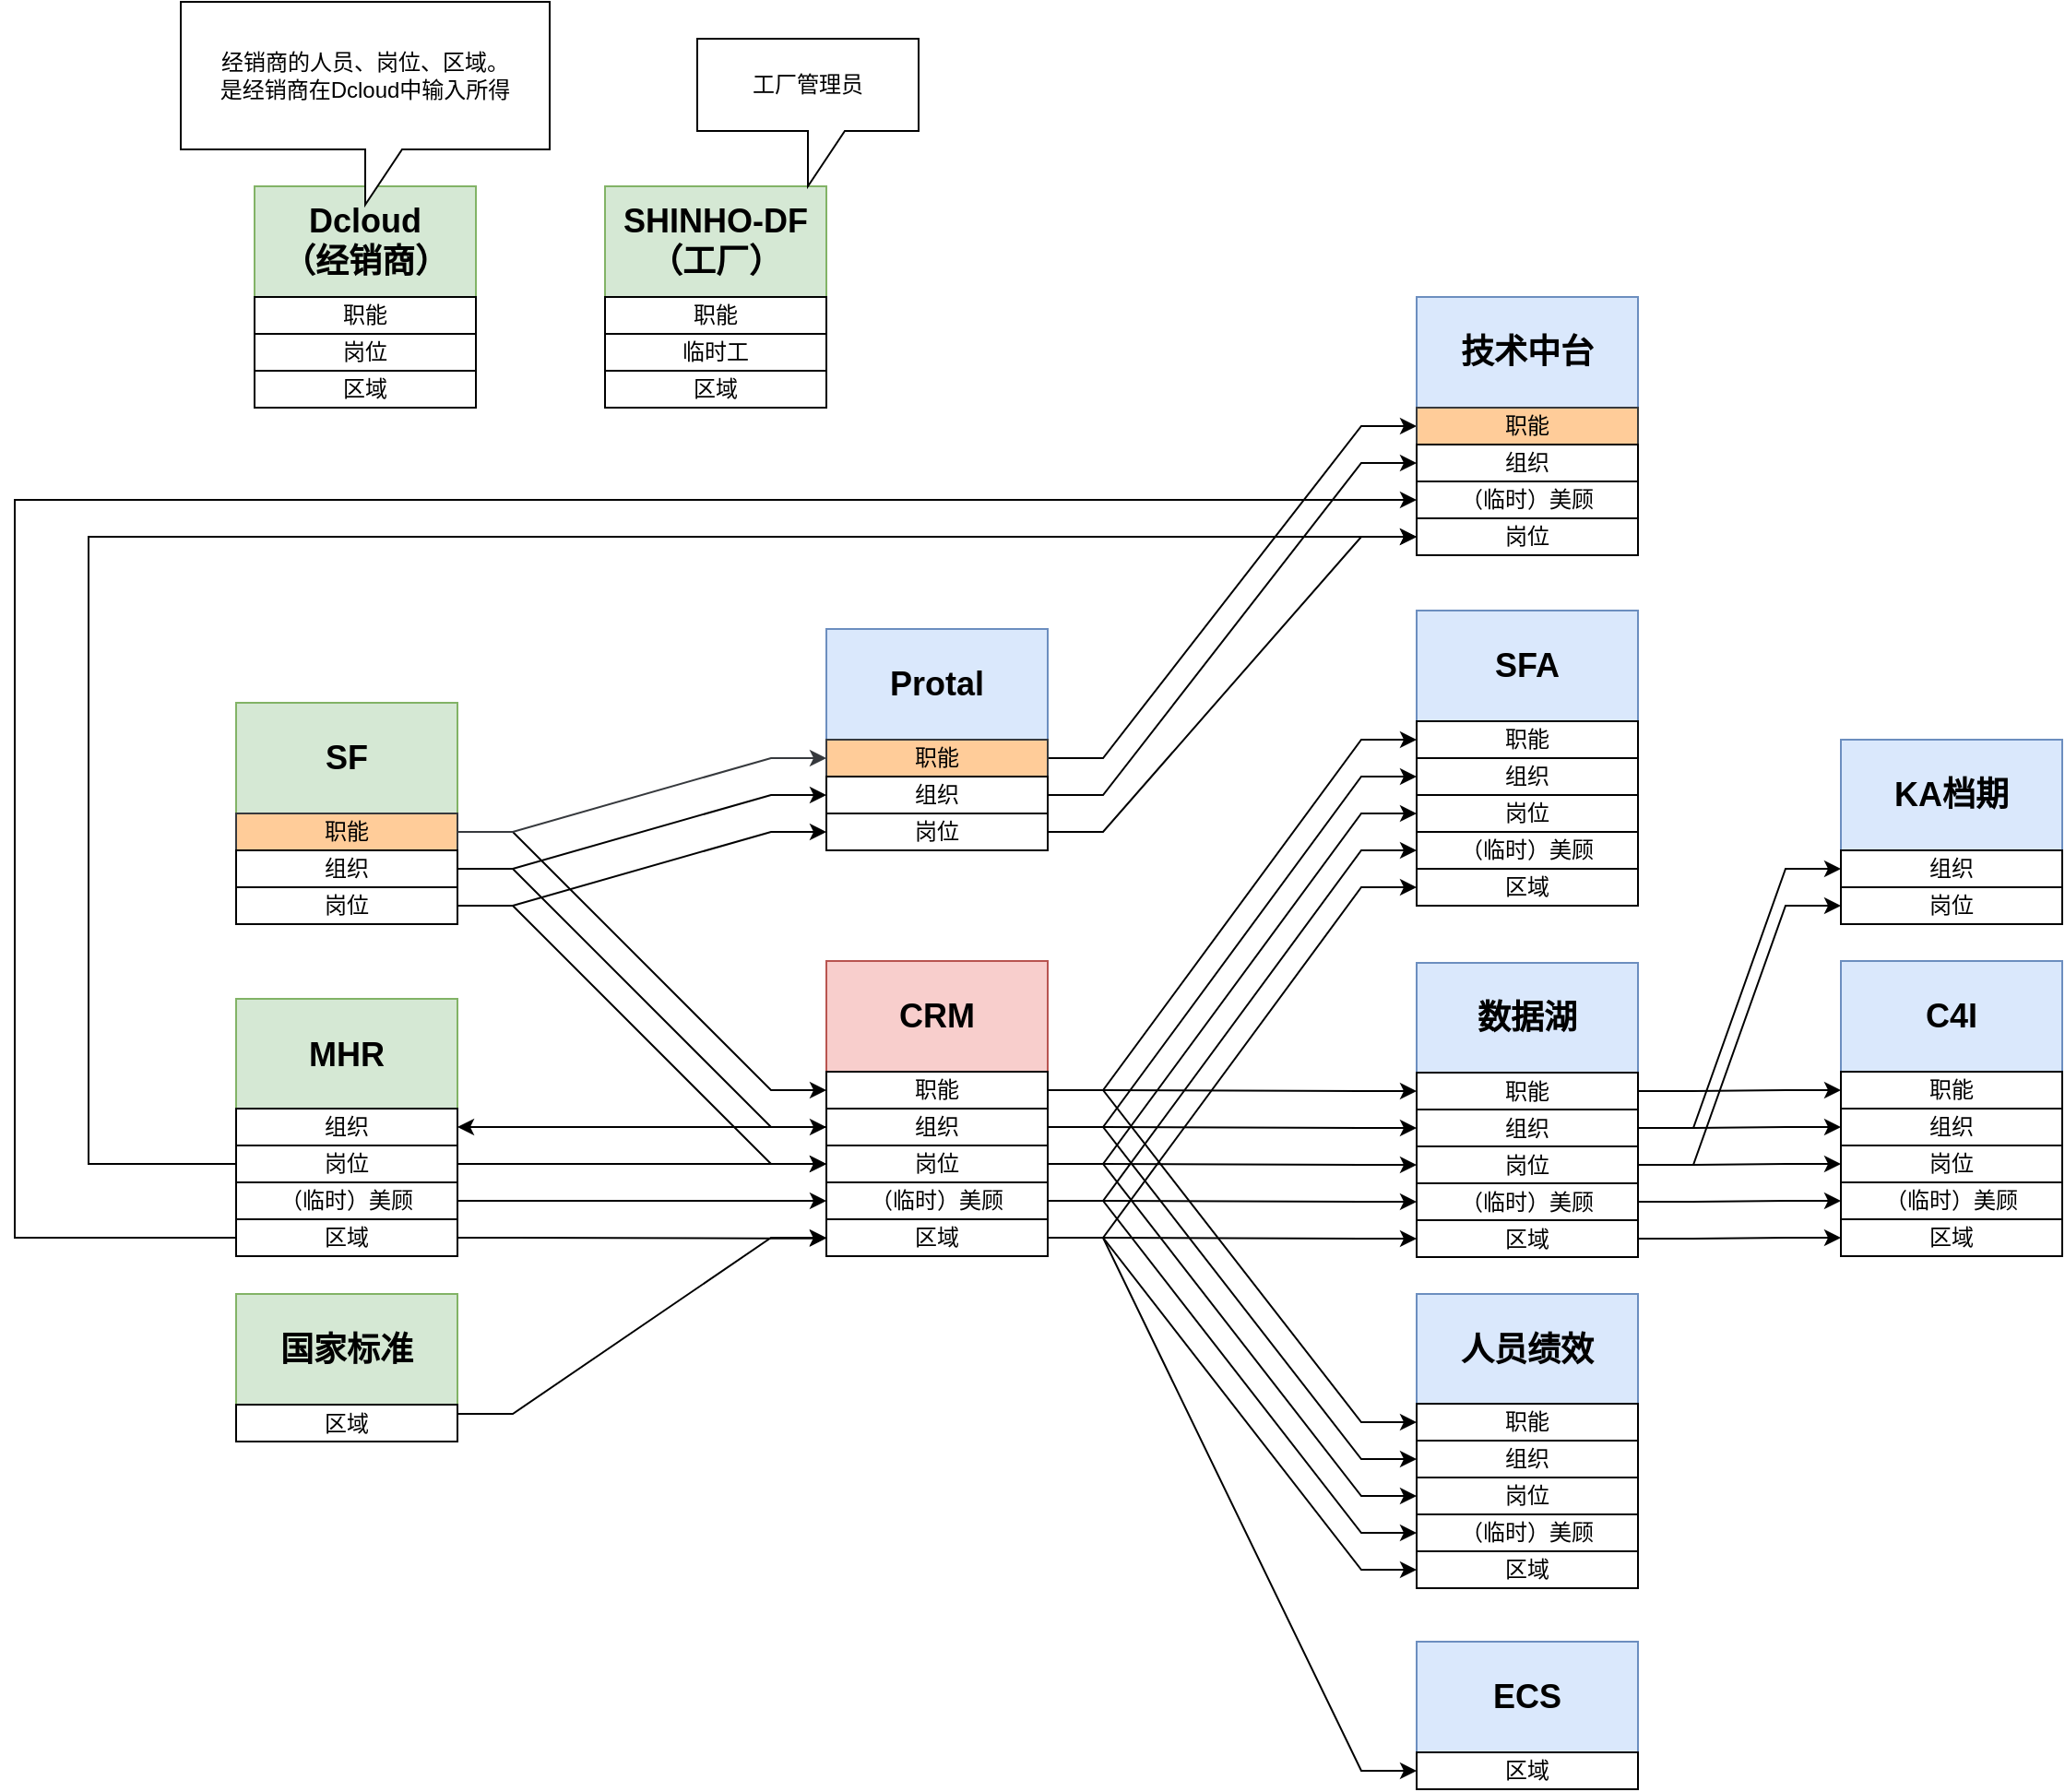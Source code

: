 <mxfile version="24.0.7" type="github">
  <diagram name="第 1 页" id="Gs3_jzng7EKterP3eEq9">
    <mxGraphModel dx="2000" dy="733" grid="1" gridSize="10" guides="1" tooltips="1" connect="1" arrows="1" fold="1" page="1" pageScale="1" pageWidth="827" pageHeight="1169" math="0" shadow="0">
      <root>
        <mxCell id="0" />
        <mxCell id="1" parent="0" />
        <mxCell id="XSxpiQSVj5RqR9Qi4vsM-1" value="&lt;font style=&quot;font-size: 18px;&quot;&gt;&lt;b&gt;CRM&lt;/b&gt;&lt;/font&gt;" style="rounded=0;whiteSpace=wrap;html=1;fillColor=#f8cecc;strokeColor=#b85450;" parent="1" vertex="1">
          <mxGeometry x="230" y="800" width="120" height="60" as="geometry" />
        </mxCell>
        <mxCell id="XSxpiQSVj5RqR9Qi4vsM-2" value="&lt;span style=&quot;font-size: 18px;&quot;&gt;&lt;b&gt;SF&lt;/b&gt;&lt;/span&gt;" style="rounded=0;whiteSpace=wrap;html=1;fillColor=#d5e8d4;strokeColor=#82b366;" parent="1" vertex="1">
          <mxGeometry x="-90" y="660" width="120" height="60" as="geometry" />
        </mxCell>
        <mxCell id="XSxpiQSVj5RqR9Qi4vsM-4" value="&lt;span style=&quot;font-size: 18px;&quot;&gt;&lt;b&gt;数据湖&lt;/b&gt;&lt;/span&gt;" style="rounded=0;whiteSpace=wrap;html=1;fillColor=#dae8fc;strokeColor=#6c8ebf;" parent="1" vertex="1">
          <mxGeometry x="550" y="801" width="120" height="60" as="geometry" />
        </mxCell>
        <mxCell id="XSxpiQSVj5RqR9Qi4vsM-44" style="edgeStyle=entityRelationEdgeStyle;rounded=0;orthogonalLoop=1;jettySize=auto;html=1;exitX=1;exitY=0.5;exitDx=0;exitDy=0;entryX=0;entryY=0.5;entryDx=0;entryDy=0;elbow=vertical;" parent="1" source="XSxpiQSVj5RqR9Qi4vsM-11" target="XSxpiQSVj5RqR9Qi4vsM-27" edge="1">
          <mxGeometry relative="1" as="geometry" />
        </mxCell>
        <mxCell id="XSxpiQSVj5RqR9Qi4vsM-93" style="edgeStyle=entityRelationEdgeStyle;rounded=0;orthogonalLoop=1;jettySize=auto;html=1;exitX=1;exitY=0.5;exitDx=0;exitDy=0;entryX=0;entryY=0.5;entryDx=0;entryDy=0;elbow=vertical;fillColor=#ffcc99;strokeColor=#36393d;" parent="1" source="XSxpiQSVj5RqR9Qi4vsM-11" target="XSxpiQSVj5RqR9Qi4vsM-90" edge="1">
          <mxGeometry relative="1" as="geometry" />
        </mxCell>
        <mxCell id="XSxpiQSVj5RqR9Qi4vsM-11" value="职能" style="rounded=0;whiteSpace=wrap;html=1;fillColor=#ffcc99;strokeColor=#36393d;" parent="1" vertex="1">
          <mxGeometry x="-90" y="720" width="120" height="20" as="geometry" />
        </mxCell>
        <mxCell id="XSxpiQSVj5RqR9Qi4vsM-45" style="edgeStyle=entityRelationEdgeStyle;rounded=0;orthogonalLoop=1;jettySize=auto;html=1;exitX=1;exitY=0.5;exitDx=0;exitDy=0;entryX=0;entryY=0.5;entryDx=0;entryDy=0;elbow=vertical;" parent="1" source="XSxpiQSVj5RqR9Qi4vsM-25" target="XSxpiQSVj5RqR9Qi4vsM-28" edge="1">
          <mxGeometry relative="1" as="geometry" />
        </mxCell>
        <mxCell id="XSxpiQSVj5RqR9Qi4vsM-94" style="edgeStyle=entityRelationEdgeStyle;rounded=0;orthogonalLoop=1;jettySize=auto;html=1;exitX=1;exitY=0.5;exitDx=0;exitDy=0;entryX=0;entryY=0.5;entryDx=0;entryDy=0;elbow=vertical;" parent="1" source="XSxpiQSVj5RqR9Qi4vsM-25" target="XSxpiQSVj5RqR9Qi4vsM-91" edge="1">
          <mxGeometry relative="1" as="geometry" />
        </mxCell>
        <mxCell id="XSxpiQSVj5RqR9Qi4vsM-25" value="组织" style="rounded=0;whiteSpace=wrap;html=1;" parent="1" vertex="1">
          <mxGeometry x="-90" y="740" width="120" height="20" as="geometry" />
        </mxCell>
        <mxCell id="XSxpiQSVj5RqR9Qi4vsM-46" style="edgeStyle=entityRelationEdgeStyle;rounded=0;orthogonalLoop=1;jettySize=auto;html=1;exitX=1;exitY=0.5;exitDx=0;exitDy=0;entryX=0;entryY=0.5;entryDx=0;entryDy=0;elbow=vertical;" parent="1" source="XSxpiQSVj5RqR9Qi4vsM-26" target="XSxpiQSVj5RqR9Qi4vsM-29" edge="1">
          <mxGeometry relative="1" as="geometry" />
        </mxCell>
        <mxCell id="XSxpiQSVj5RqR9Qi4vsM-95" style="edgeStyle=entityRelationEdgeStyle;rounded=0;orthogonalLoop=1;jettySize=auto;html=1;exitX=1;exitY=0.5;exitDx=0;exitDy=0;entryX=0;entryY=0.5;entryDx=0;entryDy=0;elbow=vertical;" parent="1" source="XSxpiQSVj5RqR9Qi4vsM-26" target="XSxpiQSVj5RqR9Qi4vsM-92" edge="1">
          <mxGeometry relative="1" as="geometry" />
        </mxCell>
        <mxCell id="XSxpiQSVj5RqR9Qi4vsM-26" value="岗位" style="rounded=0;whiteSpace=wrap;html=1;" parent="1" vertex="1">
          <mxGeometry x="-90" y="760" width="120" height="20" as="geometry" />
        </mxCell>
        <mxCell id="XSxpiQSVj5RqR9Qi4vsM-60" style="edgeStyle=entityRelationEdgeStyle;rounded=0;orthogonalLoop=1;jettySize=auto;html=1;exitX=1;exitY=0.5;exitDx=0;exitDy=0;entryX=0;entryY=0.5;entryDx=0;entryDy=0;elbow=vertical;" parent="1" source="XSxpiQSVj5RqR9Qi4vsM-27" target="XSxpiQSVj5RqR9Qi4vsM-56" edge="1">
          <mxGeometry relative="1" as="geometry" />
        </mxCell>
        <mxCell id="XSxpiQSVj5RqR9Qi4vsM-83" style="edgeStyle=entityRelationEdgeStyle;rounded=0;orthogonalLoop=1;jettySize=auto;html=1;exitX=1;exitY=0.5;exitDx=0;exitDy=0;entryX=0;entryY=0.5;entryDx=0;entryDy=0;elbow=vertical;" parent="1" source="XSxpiQSVj5RqR9Qi4vsM-27" target="XSxpiQSVj5RqR9Qi4vsM-78" edge="1">
          <mxGeometry relative="1" as="geometry" />
        </mxCell>
        <mxCell id="XSxpiQSVj5RqR9Qi4vsM-109" style="edgeStyle=entityRelationEdgeStyle;rounded=0;orthogonalLoop=1;jettySize=auto;html=1;exitX=1;exitY=0.5;exitDx=0;exitDy=0;entryX=0;entryY=0.5;entryDx=0;entryDy=0;elbow=vertical;" parent="1" source="XSxpiQSVj5RqR9Qi4vsM-27" target="XSxpiQSVj5RqR9Qi4vsM-104" edge="1">
          <mxGeometry relative="1" as="geometry" />
        </mxCell>
        <mxCell id="XSxpiQSVj5RqR9Qi4vsM-27" value="职能" style="rounded=0;whiteSpace=wrap;html=1;" parent="1" vertex="1">
          <mxGeometry x="230" y="860" width="120" height="20" as="geometry" />
        </mxCell>
        <mxCell id="XSxpiQSVj5RqR9Qi4vsM-61" style="edgeStyle=entityRelationEdgeStyle;rounded=0;orthogonalLoop=1;jettySize=auto;html=1;exitX=1;exitY=0.5;exitDx=0;exitDy=0;entryX=0;entryY=0.5;entryDx=0;entryDy=0;elbow=vertical;" parent="1" source="XSxpiQSVj5RqR9Qi4vsM-28" target="XSxpiQSVj5RqR9Qi4vsM-57" edge="1">
          <mxGeometry relative="1" as="geometry" />
        </mxCell>
        <mxCell id="XSxpiQSVj5RqR9Qi4vsM-84" style="edgeStyle=entityRelationEdgeStyle;rounded=0;orthogonalLoop=1;jettySize=auto;html=1;exitX=1;exitY=0.5;exitDx=0;exitDy=0;entryX=0;entryY=0.5;entryDx=0;entryDy=0;elbow=vertical;" parent="1" source="XSxpiQSVj5RqR9Qi4vsM-28" target="XSxpiQSVj5RqR9Qi4vsM-79" edge="1">
          <mxGeometry relative="1" as="geometry" />
        </mxCell>
        <mxCell id="XSxpiQSVj5RqR9Qi4vsM-101" style="edgeStyle=entityRelationEdgeStyle;rounded=0;orthogonalLoop=1;jettySize=auto;html=1;exitX=0;exitY=0.5;exitDx=0;exitDy=0;entryX=1;entryY=0.5;entryDx=0;entryDy=0;elbow=vertical;" parent="1" source="XSxpiQSVj5RqR9Qi4vsM-28" target="XSxpiQSVj5RqR9Qi4vsM-100" edge="1">
          <mxGeometry relative="1" as="geometry" />
        </mxCell>
        <mxCell id="XSxpiQSVj5RqR9Qi4vsM-110" style="edgeStyle=entityRelationEdgeStyle;rounded=0;orthogonalLoop=1;jettySize=auto;html=1;exitX=1;exitY=0.5;exitDx=0;exitDy=0;entryX=0;entryY=0.5;entryDx=0;entryDy=0;elbow=vertical;" parent="1" source="XSxpiQSVj5RqR9Qi4vsM-28" target="XSxpiQSVj5RqR9Qi4vsM-105" edge="1">
          <mxGeometry relative="1" as="geometry" />
        </mxCell>
        <mxCell id="XSxpiQSVj5RqR9Qi4vsM-28" value="组织" style="rounded=0;whiteSpace=wrap;html=1;" parent="1" vertex="1">
          <mxGeometry x="230" y="880" width="120" height="20" as="geometry" />
        </mxCell>
        <mxCell id="XSxpiQSVj5RqR9Qi4vsM-62" style="edgeStyle=entityRelationEdgeStyle;rounded=0;orthogonalLoop=1;jettySize=auto;html=1;exitX=1;exitY=0.5;exitDx=0;exitDy=0;entryX=0;entryY=0.5;entryDx=0;entryDy=0;elbow=vertical;" parent="1" source="XSxpiQSVj5RqR9Qi4vsM-29" target="XSxpiQSVj5RqR9Qi4vsM-58" edge="1">
          <mxGeometry relative="1" as="geometry" />
        </mxCell>
        <mxCell id="XSxpiQSVj5RqR9Qi4vsM-85" style="edgeStyle=entityRelationEdgeStyle;rounded=0;orthogonalLoop=1;jettySize=auto;html=1;exitX=1;exitY=0.5;exitDx=0;exitDy=0;entryX=0;entryY=0.5;entryDx=0;entryDy=0;elbow=vertical;" parent="1" source="XSxpiQSVj5RqR9Qi4vsM-29" target="XSxpiQSVj5RqR9Qi4vsM-80" edge="1">
          <mxGeometry relative="1" as="geometry" />
        </mxCell>
        <mxCell id="XSxpiQSVj5RqR9Qi4vsM-111" style="edgeStyle=entityRelationEdgeStyle;rounded=0;orthogonalLoop=1;jettySize=auto;html=1;exitX=1;exitY=0.5;exitDx=0;exitDy=0;entryX=0;entryY=0.5;entryDx=0;entryDy=0;elbow=vertical;" parent="1" source="XSxpiQSVj5RqR9Qi4vsM-29" target="XSxpiQSVj5RqR9Qi4vsM-106" edge="1">
          <mxGeometry relative="1" as="geometry" />
        </mxCell>
        <mxCell id="XSxpiQSVj5RqR9Qi4vsM-29" value="岗位" style="rounded=0;whiteSpace=wrap;html=1;" parent="1" vertex="1">
          <mxGeometry x="230" y="900" width="120" height="20" as="geometry" />
        </mxCell>
        <mxCell id="XSxpiQSVj5RqR9Qi4vsM-67" style="edgeStyle=entityRelationEdgeStyle;rounded=0;orthogonalLoop=1;jettySize=auto;html=1;exitX=1;exitY=0.5;exitDx=0;exitDy=0;entryX=0;entryY=0.5;entryDx=0;entryDy=0;elbow=vertical;" parent="1" source="XSxpiQSVj5RqR9Qi4vsM-30" target="XSxpiQSVj5RqR9Qi4vsM-66" edge="1">
          <mxGeometry relative="1" as="geometry" />
        </mxCell>
        <mxCell id="XSxpiQSVj5RqR9Qi4vsM-86" style="edgeStyle=entityRelationEdgeStyle;rounded=0;orthogonalLoop=1;jettySize=auto;html=1;exitX=1;exitY=0.5;exitDx=0;exitDy=0;entryX=0;entryY=0.5;entryDx=0;entryDy=0;elbow=vertical;" parent="1" source="XSxpiQSVj5RqR9Qi4vsM-30" target="XSxpiQSVj5RqR9Qi4vsM-82" edge="1">
          <mxGeometry relative="1" as="geometry" />
        </mxCell>
        <mxCell id="XSxpiQSVj5RqR9Qi4vsM-112" style="edgeStyle=entityRelationEdgeStyle;rounded=0;orthogonalLoop=1;jettySize=auto;html=1;exitX=1;exitY=0.5;exitDx=0;exitDy=0;entryX=0;entryY=0.5;entryDx=0;entryDy=0;elbow=vertical;" parent="1" source="XSxpiQSVj5RqR9Qi4vsM-30" target="XSxpiQSVj5RqR9Qi4vsM-108" edge="1">
          <mxGeometry relative="1" as="geometry" />
        </mxCell>
        <mxCell id="XSxpiQSVj5RqR9Qi4vsM-30" value="（临时）美顾" style="rounded=0;whiteSpace=wrap;html=1;" parent="1" vertex="1">
          <mxGeometry x="230" y="920" width="120" height="20" as="geometry" />
        </mxCell>
        <mxCell id="XSxpiQSVj5RqR9Qi4vsM-51" style="edgeStyle=entityRelationEdgeStyle;rounded=0;orthogonalLoop=1;jettySize=auto;html=1;exitX=1;exitY=0.5;exitDx=0;exitDy=0;entryX=0;entryY=0.5;entryDx=0;entryDy=0;elbow=vertical;" parent="1" source="XSxpiQSVj5RqR9Qi4vsM-31" target="XSxpiQSVj5RqR9Qi4vsM-43" edge="1">
          <mxGeometry relative="1" as="geometry" />
        </mxCell>
        <mxCell id="XSxpiQSVj5RqR9Qi4vsM-63" style="edgeStyle=entityRelationEdgeStyle;rounded=0;orthogonalLoop=1;jettySize=auto;html=1;exitX=1;exitY=0.5;exitDx=0;exitDy=0;entryX=0;entryY=0.5;entryDx=0;entryDy=0;elbow=vertical;" parent="1" source="XSxpiQSVj5RqR9Qi4vsM-31" target="XSxpiQSVj5RqR9Qi4vsM-59" edge="1">
          <mxGeometry relative="1" as="geometry" />
        </mxCell>
        <mxCell id="XSxpiQSVj5RqR9Qi4vsM-87" style="edgeStyle=entityRelationEdgeStyle;rounded=0;orthogonalLoop=1;jettySize=auto;html=1;exitX=1;exitY=0.5;exitDx=0;exitDy=0;entryX=0;entryY=0.5;entryDx=0;entryDy=0;elbow=vertical;" parent="1" source="XSxpiQSVj5RqR9Qi4vsM-31" target="XSxpiQSVj5RqR9Qi4vsM-81" edge="1">
          <mxGeometry relative="1" as="geometry" />
        </mxCell>
        <mxCell id="XSxpiQSVj5RqR9Qi4vsM-113" style="edgeStyle=entityRelationEdgeStyle;rounded=0;orthogonalLoop=1;jettySize=auto;html=1;exitX=1;exitY=0.5;exitDx=0;exitDy=0;entryX=0;entryY=0.5;entryDx=0;entryDy=0;elbow=vertical;" parent="1" source="XSxpiQSVj5RqR9Qi4vsM-31" target="XSxpiQSVj5RqR9Qi4vsM-107" edge="1">
          <mxGeometry relative="1" as="geometry" />
        </mxCell>
        <mxCell id="XSxpiQSVj5RqR9Qi4vsM-31" value="区域" style="rounded=0;whiteSpace=wrap;html=1;" parent="1" vertex="1">
          <mxGeometry x="230" y="940" width="120" height="20" as="geometry" />
        </mxCell>
        <mxCell id="XSxpiQSVj5RqR9Qi4vsM-32" value="&lt;span style=&quot;font-size: 18px;&quot;&gt;&lt;b&gt;国家标准&lt;/b&gt;&lt;/span&gt;" style="rounded=0;whiteSpace=wrap;html=1;fillColor=#d5e8d4;strokeColor=#82b366;" parent="1" vertex="1">
          <mxGeometry x="-90" y="980.5" width="120" height="60" as="geometry" />
        </mxCell>
        <mxCell id="XSxpiQSVj5RqR9Qi4vsM-48" style="edgeStyle=entityRelationEdgeStyle;rounded=0;orthogonalLoop=1;jettySize=auto;html=1;exitX=1;exitY=0.25;exitDx=0;exitDy=0;entryX=0;entryY=0.5;entryDx=0;entryDy=0;elbow=vertical;" parent="1" source="XSxpiQSVj5RqR9Qi4vsM-33" target="XSxpiQSVj5RqR9Qi4vsM-31" edge="1">
          <mxGeometry relative="1" as="geometry" />
        </mxCell>
        <mxCell id="XSxpiQSVj5RqR9Qi4vsM-33" value="区域" style="rounded=0;whiteSpace=wrap;html=1;" parent="1" vertex="1">
          <mxGeometry x="-90" y="1040.5" width="120" height="20" as="geometry" />
        </mxCell>
        <mxCell id="XSxpiQSVj5RqR9Qi4vsM-34" value="&lt;span style=&quot;font-size: 18px;&quot;&gt;&lt;b&gt;SFA&lt;/b&gt;&lt;/span&gt;" style="rounded=0;whiteSpace=wrap;html=1;fillColor=#dae8fc;strokeColor=#6c8ebf;" parent="1" vertex="1">
          <mxGeometry x="550" y="610" width="120" height="60" as="geometry" />
        </mxCell>
        <mxCell id="XSxpiQSVj5RqR9Qi4vsM-37" value="&lt;span style=&quot;font-size: 18px;&quot;&gt;&lt;b&gt;MHR&lt;/b&gt;&lt;/span&gt;" style="rounded=0;whiteSpace=wrap;html=1;fillColor=#d5e8d4;strokeColor=#82b366;" parent="1" vertex="1">
          <mxGeometry x="-90" y="820.5" width="120" height="60" as="geometry" />
        </mxCell>
        <mxCell id="XSxpiQSVj5RqR9Qi4vsM-47" style="edgeStyle=entityRelationEdgeStyle;rounded=0;orthogonalLoop=1;jettySize=auto;html=1;exitX=1;exitY=0.5;exitDx=0;exitDy=0;entryX=0;entryY=0.5;entryDx=0;entryDy=0;elbow=vertical;" parent="1" source="XSxpiQSVj5RqR9Qi4vsM-38" target="XSxpiQSVj5RqR9Qi4vsM-30" edge="1">
          <mxGeometry relative="1" as="geometry" />
        </mxCell>
        <mxCell id="XSxpiQSVj5RqR9Qi4vsM-38" value="（临时）美顾" style="rounded=0;whiteSpace=wrap;html=1;" parent="1" vertex="1">
          <mxGeometry x="-90" y="920" width="120" height="20" as="geometry" />
        </mxCell>
        <mxCell id="XSxpiQSVj5RqR9Qi4vsM-39" value="&lt;span style=&quot;font-size: 18px;&quot;&gt;&lt;b&gt;KA档期&lt;/b&gt;&lt;/span&gt;" style="rounded=0;whiteSpace=wrap;html=1;fillColor=#dae8fc;strokeColor=#6c8ebf;" parent="1" vertex="1">
          <mxGeometry x="780" y="680" width="120" height="60" as="geometry" />
        </mxCell>
        <mxCell id="XSxpiQSVj5RqR9Qi4vsM-40" value="岗位" style="rounded=0;whiteSpace=wrap;html=1;" parent="1" vertex="1">
          <mxGeometry x="780" y="760" width="120" height="20" as="geometry" />
        </mxCell>
        <mxCell id="XSxpiQSVj5RqR9Qi4vsM-41" value="组织" style="rounded=0;whiteSpace=wrap;html=1;" parent="1" vertex="1">
          <mxGeometry x="780" y="740" width="120" height="20" as="geometry" />
        </mxCell>
        <mxCell id="XSxpiQSVj5RqR9Qi4vsM-42" value="&lt;span style=&quot;font-size: 18px;&quot;&gt;&lt;b&gt;ECS&lt;/b&gt;&lt;/span&gt;" style="rounded=0;whiteSpace=wrap;html=1;fillColor=#dae8fc;strokeColor=#6c8ebf;" parent="1" vertex="1">
          <mxGeometry x="550" y="1169" width="120" height="60" as="geometry" />
        </mxCell>
        <mxCell id="XSxpiQSVj5RqR9Qi4vsM-43" value="区域" style="rounded=0;whiteSpace=wrap;html=1;" parent="1" vertex="1">
          <mxGeometry x="550" y="1229" width="120" height="20" as="geometry" />
        </mxCell>
        <mxCell id="XSxpiQSVj5RqR9Qi4vsM-56" value="职能" style="rounded=0;whiteSpace=wrap;html=1;" parent="1" vertex="1">
          <mxGeometry x="550" y="670" width="120" height="20" as="geometry" />
        </mxCell>
        <mxCell id="XSxpiQSVj5RqR9Qi4vsM-57" value="组织" style="rounded=0;whiteSpace=wrap;html=1;" parent="1" vertex="1">
          <mxGeometry x="550" y="690" width="120" height="20" as="geometry" />
        </mxCell>
        <mxCell id="XSxpiQSVj5RqR9Qi4vsM-58" value="岗位" style="rounded=0;whiteSpace=wrap;html=1;" parent="1" vertex="1">
          <mxGeometry x="550" y="710" width="120" height="20" as="geometry" />
        </mxCell>
        <mxCell id="XSxpiQSVj5RqR9Qi4vsM-59" value="区域" style="rounded=0;whiteSpace=wrap;html=1;" parent="1" vertex="1">
          <mxGeometry x="550" y="750" width="120" height="20" as="geometry" />
        </mxCell>
        <mxCell id="XSxpiQSVj5RqR9Qi4vsM-66" value="（临时）美顾" style="rounded=0;whiteSpace=wrap;html=1;" parent="1" vertex="1">
          <mxGeometry x="550" y="730" width="120" height="20" as="geometry" />
        </mxCell>
        <mxCell id="XSxpiQSVj5RqR9Qi4vsM-68" value="&lt;font style=&quot;font-size: 18px;&quot;&gt;&lt;b&gt;Dcloud&lt;br&gt;（经销商）&lt;/b&gt;&lt;/font&gt;" style="rounded=0;whiteSpace=wrap;html=1;fillColor=#d5e8d4;strokeColor=#82b366;" parent="1" vertex="1">
          <mxGeometry x="-80" y="380" width="120" height="60" as="geometry" />
        </mxCell>
        <mxCell id="XSxpiQSVj5RqR9Qi4vsM-69" value="职能" style="rounded=0;whiteSpace=wrap;html=1;" parent="1" vertex="1">
          <mxGeometry x="-80" y="440" width="120" height="20" as="geometry" />
        </mxCell>
        <mxCell id="XSxpiQSVj5RqR9Qi4vsM-70" value="岗位" style="rounded=0;whiteSpace=wrap;html=1;" parent="1" vertex="1">
          <mxGeometry x="-80" y="460" width="120" height="20" as="geometry" />
        </mxCell>
        <mxCell id="XSxpiQSVj5RqR9Qi4vsM-71" value="区域" style="rounded=0;whiteSpace=wrap;html=1;" parent="1" vertex="1">
          <mxGeometry x="-80" y="480" width="120" height="20" as="geometry" />
        </mxCell>
        <mxCell id="XSxpiQSVj5RqR9Qi4vsM-72" value="&lt;span style=&quot;font-size: 18px;&quot;&gt;&lt;b&gt;C4I&lt;/b&gt;&lt;/span&gt;" style="rounded=0;whiteSpace=wrap;html=1;fillColor=#dae8fc;strokeColor=#6c8ebf;" parent="1" vertex="1">
          <mxGeometry x="780" y="800" width="120" height="60" as="geometry" />
        </mxCell>
        <mxCell id="XSxpiQSVj5RqR9Qi4vsM-73" value="职能" style="rounded=0;whiteSpace=wrap;html=1;" parent="1" vertex="1">
          <mxGeometry x="780" y="860" width="120" height="20" as="geometry" />
        </mxCell>
        <mxCell id="XSxpiQSVj5RqR9Qi4vsM-74" value="组织" style="rounded=0;whiteSpace=wrap;html=1;" parent="1" vertex="1">
          <mxGeometry x="780" y="880" width="120" height="20" as="geometry" />
        </mxCell>
        <mxCell id="XSxpiQSVj5RqR9Qi4vsM-75" value="岗位" style="rounded=0;whiteSpace=wrap;html=1;" parent="1" vertex="1">
          <mxGeometry x="780" y="900" width="120" height="20" as="geometry" />
        </mxCell>
        <mxCell id="XSxpiQSVj5RqR9Qi4vsM-76" value="区域" style="rounded=0;whiteSpace=wrap;html=1;" parent="1" vertex="1">
          <mxGeometry x="780" y="940" width="120" height="20" as="geometry" />
        </mxCell>
        <mxCell id="XSxpiQSVj5RqR9Qi4vsM-77" value="（临时）美顾" style="rounded=0;whiteSpace=wrap;html=1;" parent="1" vertex="1">
          <mxGeometry x="780" y="920" width="120" height="20" as="geometry" />
        </mxCell>
        <mxCell id="XSxpiQSVj5RqR9Qi4vsM-134" style="edgeStyle=entityRelationEdgeStyle;rounded=0;orthogonalLoop=1;jettySize=auto;html=1;exitX=1;exitY=0.5;exitDx=0;exitDy=0;entryX=0;entryY=0.5;entryDx=0;entryDy=0;elbow=vertical;" parent="1" source="XSxpiQSVj5RqR9Qi4vsM-78" target="XSxpiQSVj5RqR9Qi4vsM-73" edge="1">
          <mxGeometry relative="1" as="geometry" />
        </mxCell>
        <mxCell id="XSxpiQSVj5RqR9Qi4vsM-78" value="职能" style="rounded=0;whiteSpace=wrap;html=1;" parent="1" vertex="1">
          <mxGeometry x="550" y="860.5" width="120" height="20" as="geometry" />
        </mxCell>
        <mxCell id="XSxpiQSVj5RqR9Qi4vsM-135" style="edgeStyle=entityRelationEdgeStyle;rounded=0;orthogonalLoop=1;jettySize=auto;html=1;exitX=1;exitY=0.5;exitDx=0;exitDy=0;entryX=0;entryY=0.5;entryDx=0;entryDy=0;elbow=vertical;" parent="1" source="XSxpiQSVj5RqR9Qi4vsM-79" target="XSxpiQSVj5RqR9Qi4vsM-74" edge="1">
          <mxGeometry relative="1" as="geometry" />
        </mxCell>
        <mxCell id="XSxpiQSVj5RqR9Qi4vsM-140" style="edgeStyle=entityRelationEdgeStyle;rounded=0;orthogonalLoop=1;jettySize=auto;html=1;exitX=1;exitY=0.5;exitDx=0;exitDy=0;entryX=0;entryY=0.5;entryDx=0;entryDy=0;elbow=vertical;" parent="1" source="XSxpiQSVj5RqR9Qi4vsM-79" target="XSxpiQSVj5RqR9Qi4vsM-41" edge="1">
          <mxGeometry relative="1" as="geometry" />
        </mxCell>
        <mxCell id="XSxpiQSVj5RqR9Qi4vsM-79" value="组织" style="rounded=0;whiteSpace=wrap;html=1;" parent="1" vertex="1">
          <mxGeometry x="550" y="880.5" width="120" height="20" as="geometry" />
        </mxCell>
        <mxCell id="XSxpiQSVj5RqR9Qi4vsM-136" style="edgeStyle=entityRelationEdgeStyle;rounded=0;orthogonalLoop=1;jettySize=auto;html=1;exitX=1;exitY=0.5;exitDx=0;exitDy=0;entryX=0;entryY=0.5;entryDx=0;entryDy=0;elbow=vertical;" parent="1" source="XSxpiQSVj5RqR9Qi4vsM-80" target="XSxpiQSVj5RqR9Qi4vsM-75" edge="1">
          <mxGeometry relative="1" as="geometry" />
        </mxCell>
        <mxCell id="XSxpiQSVj5RqR9Qi4vsM-141" style="edgeStyle=entityRelationEdgeStyle;rounded=0;orthogonalLoop=1;jettySize=auto;html=1;exitX=1;exitY=0.5;exitDx=0;exitDy=0;entryX=0;entryY=0.5;entryDx=0;entryDy=0;elbow=vertical;" parent="1" source="XSxpiQSVj5RqR9Qi4vsM-80" target="XSxpiQSVj5RqR9Qi4vsM-40" edge="1">
          <mxGeometry relative="1" as="geometry" />
        </mxCell>
        <mxCell id="XSxpiQSVj5RqR9Qi4vsM-80" value="岗位" style="rounded=0;whiteSpace=wrap;html=1;" parent="1" vertex="1">
          <mxGeometry x="550" y="900.5" width="120" height="20" as="geometry" />
        </mxCell>
        <mxCell id="XSxpiQSVj5RqR9Qi4vsM-138" style="edgeStyle=entityRelationEdgeStyle;rounded=0;orthogonalLoop=1;jettySize=auto;html=1;exitX=1;exitY=0.5;exitDx=0;exitDy=0;entryX=0;entryY=0.5;entryDx=0;entryDy=0;elbow=vertical;" parent="1" source="XSxpiQSVj5RqR9Qi4vsM-81" target="XSxpiQSVj5RqR9Qi4vsM-76" edge="1">
          <mxGeometry relative="1" as="geometry" />
        </mxCell>
        <mxCell id="XSxpiQSVj5RqR9Qi4vsM-81" value="区域" style="rounded=0;whiteSpace=wrap;html=1;" parent="1" vertex="1">
          <mxGeometry x="550" y="940.5" width="120" height="20" as="geometry" />
        </mxCell>
        <mxCell id="XSxpiQSVj5RqR9Qi4vsM-137" style="edgeStyle=entityRelationEdgeStyle;rounded=0;orthogonalLoop=1;jettySize=auto;html=1;exitX=1;exitY=0.5;exitDx=0;exitDy=0;entryX=0;entryY=0.5;entryDx=0;entryDy=0;elbow=vertical;" parent="1" source="XSxpiQSVj5RqR9Qi4vsM-82" target="XSxpiQSVj5RqR9Qi4vsM-77" edge="1">
          <mxGeometry relative="1" as="geometry" />
        </mxCell>
        <mxCell id="XSxpiQSVj5RqR9Qi4vsM-82" value="（临时）美顾" style="rounded=0;whiteSpace=wrap;html=1;" parent="1" vertex="1">
          <mxGeometry x="550" y="920.5" width="120" height="20" as="geometry" />
        </mxCell>
        <mxCell id="XSxpiQSVj5RqR9Qi4vsM-88" value="经销商的人员、岗位、区域。&lt;br&gt;是经销商在Dcloud中输入所得" style="shape=callout;whiteSpace=wrap;html=1;perimeter=calloutPerimeter;" parent="1" vertex="1">
          <mxGeometry x="-120" y="280" width="200" height="110" as="geometry" />
        </mxCell>
        <mxCell id="XSxpiQSVj5RqR9Qi4vsM-89" value="&lt;span style=&quot;font-size: 18px;&quot;&gt;&lt;b&gt;Protal&lt;/b&gt;&lt;/span&gt;" style="rounded=0;whiteSpace=wrap;html=1;fillColor=#dae8fc;strokeColor=#6c8ebf;" parent="1" vertex="1">
          <mxGeometry x="230" y="620" width="120" height="60" as="geometry" />
        </mxCell>
        <mxCell id="XSxpiQSVj5RqR9Qi4vsM-123" style="edgeStyle=entityRelationEdgeStyle;rounded=0;orthogonalLoop=1;jettySize=auto;html=1;exitX=1;exitY=0.5;exitDx=0;exitDy=0;entryX=0;entryY=0.5;entryDx=0;entryDy=0;elbow=vertical;" parent="1" source="XSxpiQSVj5RqR9Qi4vsM-90" target="XSxpiQSVj5RqR9Qi4vsM-120" edge="1">
          <mxGeometry relative="1" as="geometry" />
        </mxCell>
        <mxCell id="XSxpiQSVj5RqR9Qi4vsM-90" value="职能" style="rounded=0;whiteSpace=wrap;html=1;fillColor=#ffcc99;strokeColor=#36393d;" parent="1" vertex="1">
          <mxGeometry x="230" y="680" width="120" height="20" as="geometry" />
        </mxCell>
        <mxCell id="XSxpiQSVj5RqR9Qi4vsM-124" style="edgeStyle=entityRelationEdgeStyle;rounded=0;orthogonalLoop=1;jettySize=auto;html=1;exitX=1;exitY=0.5;exitDx=0;exitDy=0;entryX=0;entryY=0.5;entryDx=0;entryDy=0;elbow=vertical;" parent="1" source="XSxpiQSVj5RqR9Qi4vsM-91" target="XSxpiQSVj5RqR9Qi4vsM-121" edge="1">
          <mxGeometry relative="1" as="geometry" />
        </mxCell>
        <mxCell id="XSxpiQSVj5RqR9Qi4vsM-91" value="组织" style="rounded=0;whiteSpace=wrap;html=1;" parent="1" vertex="1">
          <mxGeometry x="230" y="700" width="120" height="20" as="geometry" />
        </mxCell>
        <mxCell id="XSxpiQSVj5RqR9Qi4vsM-125" style="edgeStyle=entityRelationEdgeStyle;rounded=0;orthogonalLoop=1;jettySize=auto;html=1;exitX=1;exitY=0.5;exitDx=0;exitDy=0;entryX=0;entryY=0.5;entryDx=0;entryDy=0;elbow=vertical;" parent="1" source="XSxpiQSVj5RqR9Qi4vsM-92" target="XSxpiQSVj5RqR9Qi4vsM-122" edge="1">
          <mxGeometry relative="1" as="geometry" />
        </mxCell>
        <mxCell id="XSxpiQSVj5RqR9Qi4vsM-92" value="岗位" style="rounded=0;whiteSpace=wrap;html=1;" parent="1" vertex="1">
          <mxGeometry x="230" y="720" width="120" height="20" as="geometry" />
        </mxCell>
        <mxCell id="XSxpiQSVj5RqR9Qi4vsM-97" style="edgeStyle=entityRelationEdgeStyle;rounded=0;orthogonalLoop=1;jettySize=auto;html=1;exitX=1;exitY=0.5;exitDx=0;exitDy=0;elbow=vertical;" parent="1" source="XSxpiQSVj5RqR9Qi4vsM-96" edge="1">
          <mxGeometry relative="1" as="geometry">
            <mxPoint x="230" y="910" as="targetPoint" />
          </mxGeometry>
        </mxCell>
        <mxCell id="XSxpiQSVj5RqR9Qi4vsM-96" value="岗位" style="rounded=0;whiteSpace=wrap;html=1;" parent="1" vertex="1">
          <mxGeometry x="-90" y="900" width="120" height="20" as="geometry" />
        </mxCell>
        <mxCell id="XSxpiQSVj5RqR9Qi4vsM-102" style="edgeStyle=entityRelationEdgeStyle;rounded=0;orthogonalLoop=1;jettySize=auto;html=1;exitX=1;exitY=0.5;exitDx=0;exitDy=0;elbow=vertical;" parent="1" source="XSxpiQSVj5RqR9Qi4vsM-98" edge="1">
          <mxGeometry relative="1" as="geometry">
            <mxPoint x="230" y="950.364" as="targetPoint" />
          </mxGeometry>
        </mxCell>
        <mxCell id="XSxpiQSVj5RqR9Qi4vsM-129" style="edgeStyle=elbowEdgeStyle;rounded=0;orthogonalLoop=1;jettySize=auto;html=1;exitX=0;exitY=0.5;exitDx=0;exitDy=0;entryX=0;entryY=0.5;entryDx=0;entryDy=0;" parent="1" source="XSxpiQSVj5RqR9Qi4vsM-98" target="XSxpiQSVj5RqR9Qi4vsM-128" edge="1">
          <mxGeometry relative="1" as="geometry">
            <Array as="points">
              <mxPoint x="-210" y="800" />
            </Array>
          </mxGeometry>
        </mxCell>
        <mxCell id="XSxpiQSVj5RqR9Qi4vsM-98" value="区域" style="rounded=0;whiteSpace=wrap;html=1;" parent="1" vertex="1">
          <mxGeometry x="-90" y="940" width="120" height="20" as="geometry" />
        </mxCell>
        <mxCell id="XSxpiQSVj5RqR9Qi4vsM-127" style="edgeStyle=elbowEdgeStyle;rounded=0;orthogonalLoop=1;jettySize=auto;html=1;exitX=0;exitY=0.5;exitDx=0;exitDy=0;entryX=0;entryY=0.5;entryDx=0;entryDy=0;" parent="1" source="XSxpiQSVj5RqR9Qi4vsM-96" target="XSxpiQSVj5RqR9Qi4vsM-122" edge="1">
          <mxGeometry relative="1" as="geometry">
            <Array as="points">
              <mxPoint x="-170" y="670" />
            </Array>
          </mxGeometry>
        </mxCell>
        <mxCell id="XSxpiQSVj5RqR9Qi4vsM-100" value="组织" style="rounded=0;whiteSpace=wrap;html=1;" parent="1" vertex="1">
          <mxGeometry x="-90" y="880" width="120" height="20" as="geometry" />
        </mxCell>
        <mxCell id="XSxpiQSVj5RqR9Qi4vsM-103" value="&lt;span style=&quot;font-size: 18px;&quot;&gt;&lt;b&gt;人员绩效&lt;/b&gt;&lt;/span&gt;" style="rounded=0;whiteSpace=wrap;html=1;fillColor=#dae8fc;strokeColor=#6c8ebf;" parent="1" vertex="1">
          <mxGeometry x="550" y="980.5" width="120" height="60" as="geometry" />
        </mxCell>
        <mxCell id="XSxpiQSVj5RqR9Qi4vsM-104" value="职能" style="rounded=0;whiteSpace=wrap;html=1;" parent="1" vertex="1">
          <mxGeometry x="550" y="1040" width="120" height="20" as="geometry" />
        </mxCell>
        <mxCell id="XSxpiQSVj5RqR9Qi4vsM-105" value="组织" style="rounded=0;whiteSpace=wrap;html=1;" parent="1" vertex="1">
          <mxGeometry x="550" y="1060" width="120" height="20" as="geometry" />
        </mxCell>
        <mxCell id="XSxpiQSVj5RqR9Qi4vsM-106" value="岗位" style="rounded=0;whiteSpace=wrap;html=1;" parent="1" vertex="1">
          <mxGeometry x="550" y="1080" width="120" height="20" as="geometry" />
        </mxCell>
        <mxCell id="XSxpiQSVj5RqR9Qi4vsM-107" value="区域" style="rounded=0;whiteSpace=wrap;html=1;" parent="1" vertex="1">
          <mxGeometry x="550" y="1120" width="120" height="20" as="geometry" />
        </mxCell>
        <mxCell id="XSxpiQSVj5RqR9Qi4vsM-108" value="（临时）美顾" style="rounded=0;whiteSpace=wrap;html=1;" parent="1" vertex="1">
          <mxGeometry x="550" y="1100" width="120" height="20" as="geometry" />
        </mxCell>
        <mxCell id="XSxpiQSVj5RqR9Qi4vsM-114" value="&lt;span style=&quot;font-size: 18px;&quot;&gt;&lt;b&gt;SHINHO-DF（工厂）&lt;/b&gt;&lt;/span&gt;" style="rounded=0;whiteSpace=wrap;html=1;fillColor=#d5e8d4;strokeColor=#82b366;" parent="1" vertex="1">
          <mxGeometry x="110" y="380" width="120" height="60" as="geometry" />
        </mxCell>
        <mxCell id="XSxpiQSVj5RqR9Qi4vsM-115" value="职能" style="rounded=0;whiteSpace=wrap;html=1;" parent="1" vertex="1">
          <mxGeometry x="110" y="440" width="120" height="20" as="geometry" />
        </mxCell>
        <mxCell id="XSxpiQSVj5RqR9Qi4vsM-116" value="临时工" style="rounded=0;whiteSpace=wrap;html=1;" parent="1" vertex="1">
          <mxGeometry x="110" y="460" width="120" height="20" as="geometry" />
        </mxCell>
        <mxCell id="XSxpiQSVj5RqR9Qi4vsM-117" value="区域" style="rounded=0;whiteSpace=wrap;html=1;" parent="1" vertex="1">
          <mxGeometry x="110" y="480" width="120" height="20" as="geometry" />
        </mxCell>
        <mxCell id="XSxpiQSVj5RqR9Qi4vsM-118" value="工厂管理员" style="shape=callout;whiteSpace=wrap;html=1;perimeter=calloutPerimeter;" parent="1" vertex="1">
          <mxGeometry x="160" y="300" width="120" height="80" as="geometry" />
        </mxCell>
        <mxCell id="XSxpiQSVj5RqR9Qi4vsM-119" value="&lt;span style=&quot;font-size: 18px;&quot;&gt;&lt;b&gt;技术中台&lt;/b&gt;&lt;/span&gt;" style="rounded=0;whiteSpace=wrap;html=1;fillColor=#dae8fc;strokeColor=#6c8ebf;" parent="1" vertex="1">
          <mxGeometry x="550" y="440" width="120" height="60" as="geometry" />
        </mxCell>
        <mxCell id="XSxpiQSVj5RqR9Qi4vsM-120" value="职能" style="rounded=0;whiteSpace=wrap;html=1;fillColor=#ffcc99;strokeColor=#36393d;" parent="1" vertex="1">
          <mxGeometry x="550" y="500" width="120" height="20" as="geometry" />
        </mxCell>
        <mxCell id="XSxpiQSVj5RqR9Qi4vsM-121" value="组织" style="rounded=0;whiteSpace=wrap;html=1;" parent="1" vertex="1">
          <mxGeometry x="550" y="520" width="120" height="20" as="geometry" />
        </mxCell>
        <mxCell id="XSxpiQSVj5RqR9Qi4vsM-122" value="岗位" style="rounded=0;whiteSpace=wrap;html=1;" parent="1" vertex="1">
          <mxGeometry x="550" y="560" width="120" height="20" as="geometry" />
        </mxCell>
        <mxCell id="XSxpiQSVj5RqR9Qi4vsM-128" value="（临时）美顾" style="rounded=0;whiteSpace=wrap;html=1;" parent="1" vertex="1">
          <mxGeometry x="550" y="540" width="120" height="20" as="geometry" />
        </mxCell>
      </root>
    </mxGraphModel>
  </diagram>
</mxfile>
